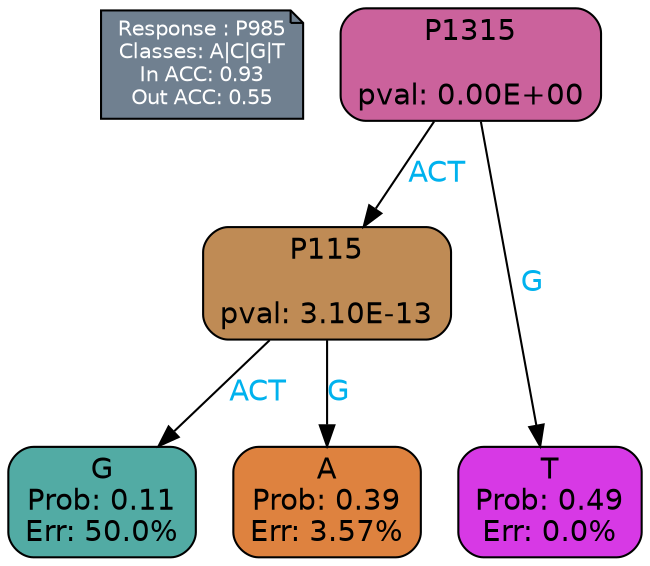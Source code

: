 digraph Tree {
node [shape=box, style="filled, rounded", color="black", fontname=helvetica] ;
graph [ranksep=equally, splines=polylines, bgcolor=transparent, dpi=600] ;
edge [fontname=helvetica] ;
LEGEND [label="Response : P985
Classes: A|C|G|T
In ACC: 0.93
Out ACC: 0.55
",shape=note,align=left,style=filled,fillcolor="slategray",fontcolor="white",fontsize=10];1 [label="P1315

pval: 0.00E+00", fillcolor="#cb629c"] ;
2 [label="P115

pval: 3.10E-13", fillcolor="#bf8b55"] ;
3 [label="G
Prob: 0.11
Err: 50.0%", fillcolor="#52aba4"] ;
4 [label="A
Prob: 0.39
Err: 3.57%", fillcolor="#de823f"] ;
5 [label="T
Prob: 0.49
Err: 0.0%", fillcolor="#d739e5"] ;
1 -> 2 [label="ACT",fontcolor=deepskyblue2] ;
1 -> 5 [label="G",fontcolor=deepskyblue2] ;
2 -> 3 [label="ACT",fontcolor=deepskyblue2] ;
2 -> 4 [label="G",fontcolor=deepskyblue2] ;
{rank = same; 3;4;5;}{rank = same; LEGEND;1;}}